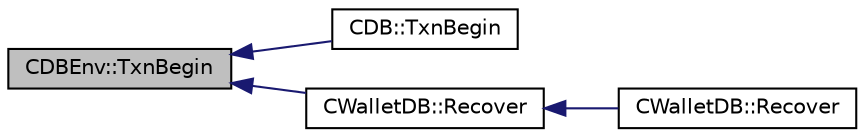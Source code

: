 digraph "CDBEnv::TxnBegin"
{
  edge [fontname="Helvetica",fontsize="10",labelfontname="Helvetica",labelfontsize="10"];
  node [fontname="Helvetica",fontsize="10",shape=record];
  rankdir="LR";
  Node68 [label="CDBEnv::TxnBegin",height=0.2,width=0.4,color="black", fillcolor="grey75", style="filled", fontcolor="black"];
  Node68 -> Node69 [dir="back",color="midnightblue",fontsize="10",style="solid",fontname="Helvetica"];
  Node69 [label="CDB::TxnBegin",height=0.2,width=0.4,color="black", fillcolor="white", style="filled",URL="$d1/d2e/class_c_d_b.html#a6f817da7947e1498e44034b7a1c8ac10"];
  Node68 -> Node70 [dir="back",color="midnightblue",fontsize="10",style="solid",fontname="Helvetica"];
  Node70 [label="CWalletDB::Recover",height=0.2,width=0.4,color="black", fillcolor="white", style="filled",URL="$d4/d90/class_c_wallet_d_b.html#a3ebeb12f37d9c66512e2bc2903a6854a"];
  Node70 -> Node71 [dir="back",color="midnightblue",fontsize="10",style="solid",fontname="Helvetica"];
  Node71 [label="CWalletDB::Recover",height=0.2,width=0.4,color="black", fillcolor="white", style="filled",URL="$d4/d90/class_c_wallet_d_b.html#a44388f1c3ee63191dcb78b1001e9390c"];
}
